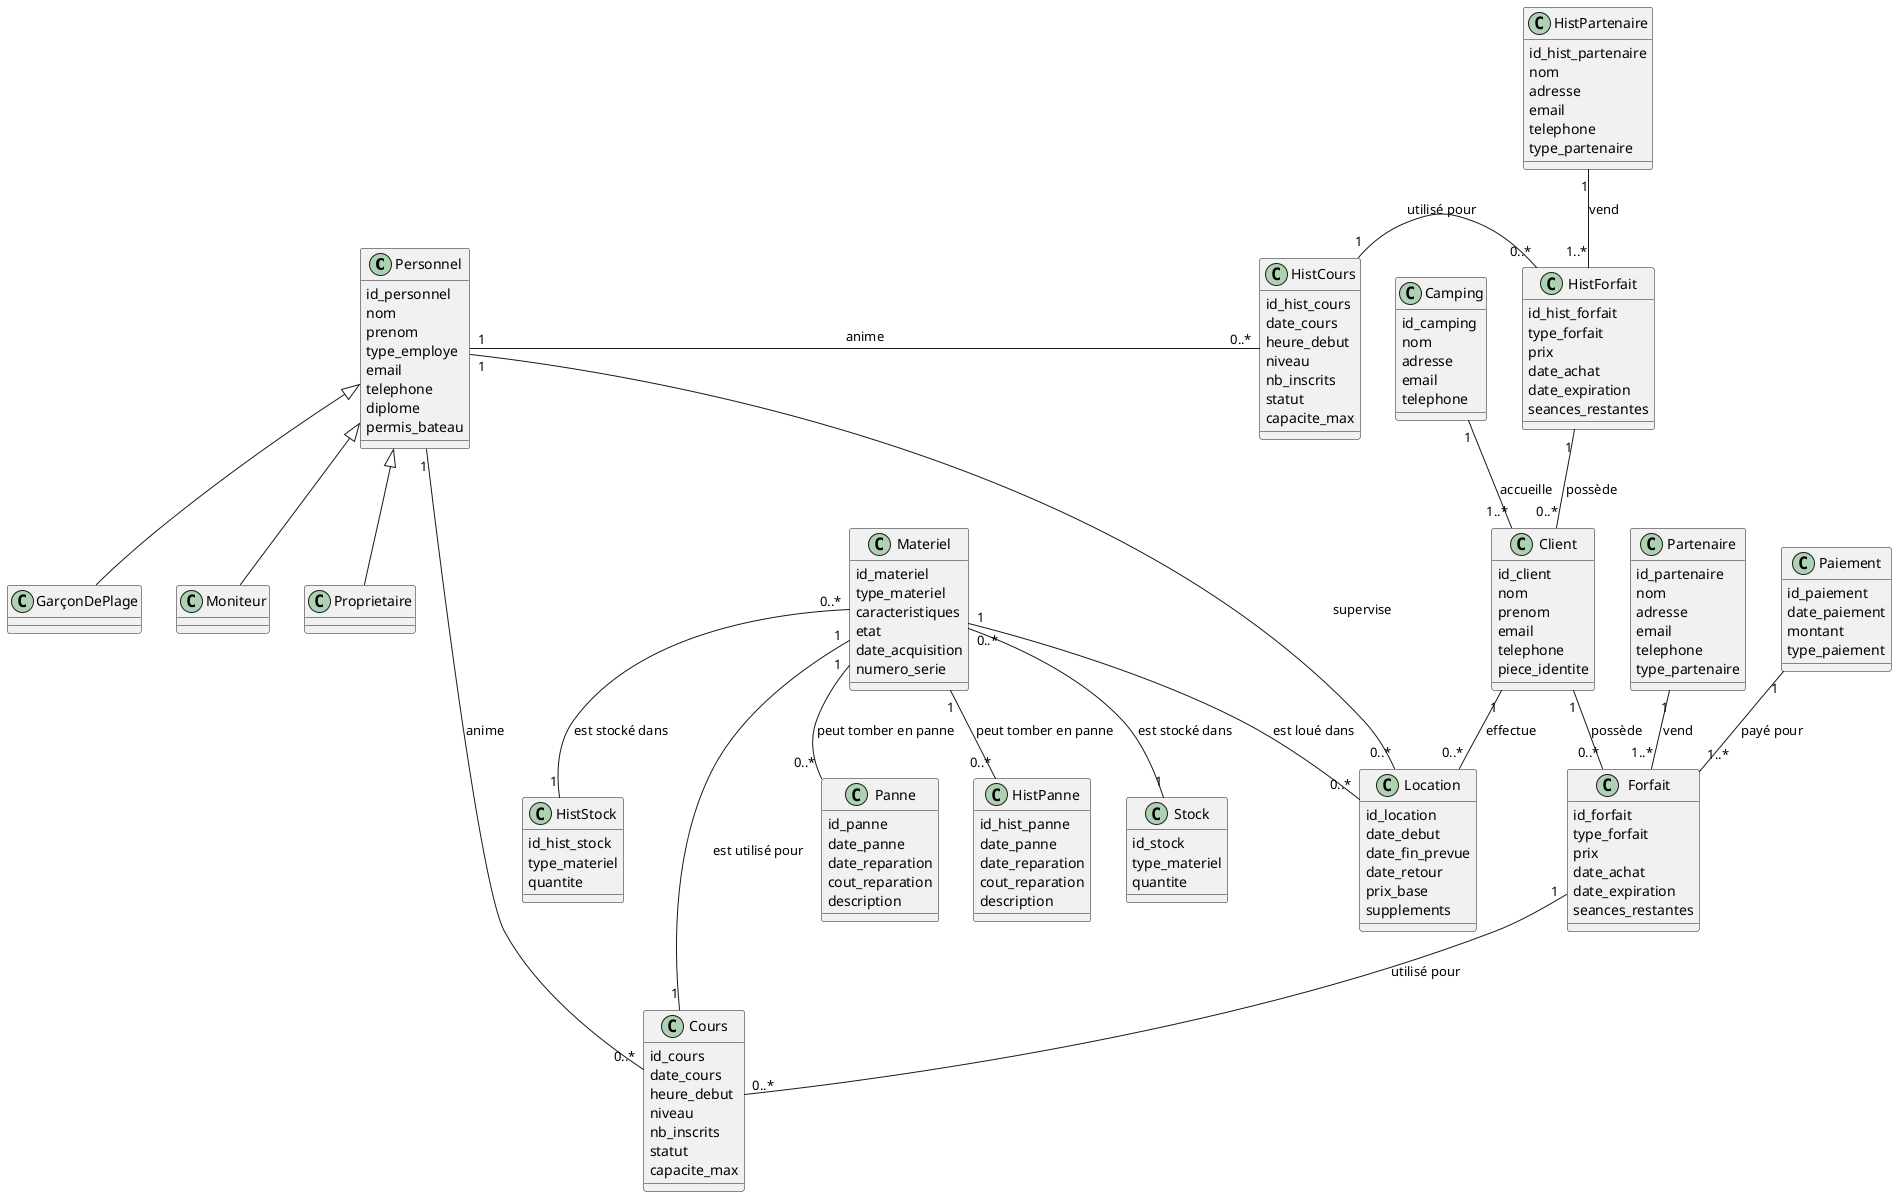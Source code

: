 @startuml
    class Personnel {
        id_personnel
        nom
        prenom
        type_employe
        email
        telephone
        diplome
        permis_bateau
    }

    class GarçonDePlage extends Personnel {
    }

    class Moniteur extends Personnel {
    }

    class Proprietaire extends Personnel {
    }

    class Client {
        id_client
        nom
        prenom
        email
        telephone
        piece_identite
    }

    class Materiel {
        id_materiel
        type_materiel
        caracteristiques
        etat
        date_acquisition
        numero_serie
    }

    class Forfait {
        id_forfait
        type_forfait
        prix
        date_achat
        date_expiration
        seances_restantes
    }

    class Partenaire {
        id_partenaire
        nom
        adresse
        email
        telephone
        type_partenaire
    }

    class HistPartenaire {
        id_hist_partenaire
        nom
        adresse
        email
        telephone
        type_partenaire
    }

    class Camping {
        id_camping
        nom
        adresse
        email
        telephone
    }

    class HistForfait {
        id_hist_forfait
        type_forfait
        prix
        date_achat
        date_expiration
        seances_restantes
    }

    class Cours {
        id_cours
        date_cours
        heure_debut
        niveau
        nb_inscrits
        statut
        capacite_max
    }

    class HistCours {
        id_hist_cours
        date_cours
        heure_debut
        niveau
        nb_inscrits
        statut
        capacite_max
    }

    class Location {
        id_location
        date_debut
        date_fin_prevue
        date_retour
        prix_base
        supplements
    }

    class Panne {
        id_panne
        date_panne
        date_reparation
        cout_reparation
        description
    }

    class HistPanne {
        id_hist_panne
        date_panne
        date_reparation
        cout_reparation
        description
    }

    class Stock {
        id_stock
        type_materiel
        quantite
    }

    class HistStock {
        id_hist_stock
        type_materiel
        quantite
    }

    class Paiement {
        id_paiement
        date_paiement
        montant
        type_paiement
    }

    Client "1" -- "0..*" Forfait: possède
    Client "1" -- "0..*" Location: effectue
    Personnel "1" -- "0..*" Cours: anime
    Materiel "1" -- "0..*" Location: est loué dans
    Forfait "1" -- "0..*" Cours: utilisé pour
    Personnel "1" -- "0..*" Location: supervise
    Materiel "1" -- "0..*" Panne: peut tomber en panne
    Materiel "1" -- "0..*" HistPanne: peut tomber en panne
    Materiel "0..*" -- "1" Stock: est stocké dans
    Materiel "0..*" -- "1" HistStock: est stocké dans
    HistCours "1" - "0..*" HistForfait: utilisé pour
    Personnel "1" - "0..*" HistCours : anime
    HistForfait "1" -- "0..*" Client: possède
    Partenaire "1" -- "1..*" Forfait: vend
    HistPartenaire "1" -- "1..*" HistForfait: vend
    Camping "1" -- "1..*" Client: accueille
    Materiel "1" - "1" Cours: est utilisé pour
    Paiement "1" -- "1..*" Forfait: payé pour

@enduml
